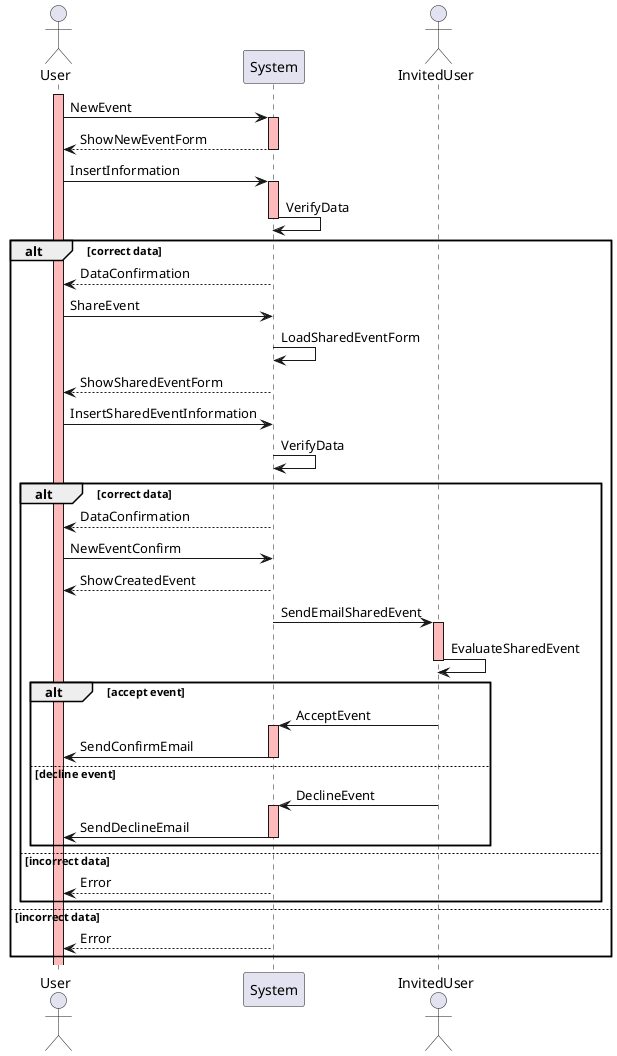 @startuml

actor User
participant System
actor InvitedUser

activate User #FFBBBB
User -> System: NewEvent
activate System #FFBBBB
System --> User: ShowNewEventForm
deactivate System
User -> System: InsertInformation
activate System #FFBBBB
System -> System: VerifyData
deactivate System

alt correct data
  System --> User: DataConfirmation
  User -> System: ShareEvent
  System -> System: LoadSharedEventForm
  System --> User: ShowSharedEventForm
  User -> System: InsertSharedEventInformation
  System -> System: VerifyData

  alt correct data
    System --> User: DataConfirmation
    User -> System: NewEventConfirm
    System --> User: ShowCreatedEvent
    System -> InvitedUser: SendEmailSharedEvent
    activate InvitedUser #FFBBBB
    InvitedUser -> InvitedUser: EvaluateSharedEvent
    deactivate InvitedUser

    alt accept event
      InvitedUser -> System: AcceptEvent
      activate System #FFBBBB
      System -> User: SendConfirmEmail
      deactivate System
    else decline event
      InvitedUser -> System: DeclineEvent
      activate System #FFBBBB
      System -> User: SendDeclineEmail
      deactivate System
    end

  else incorrect data
    System --> User: Error
  end

else incorrect data
  System --> User: Error
end

@enduml
